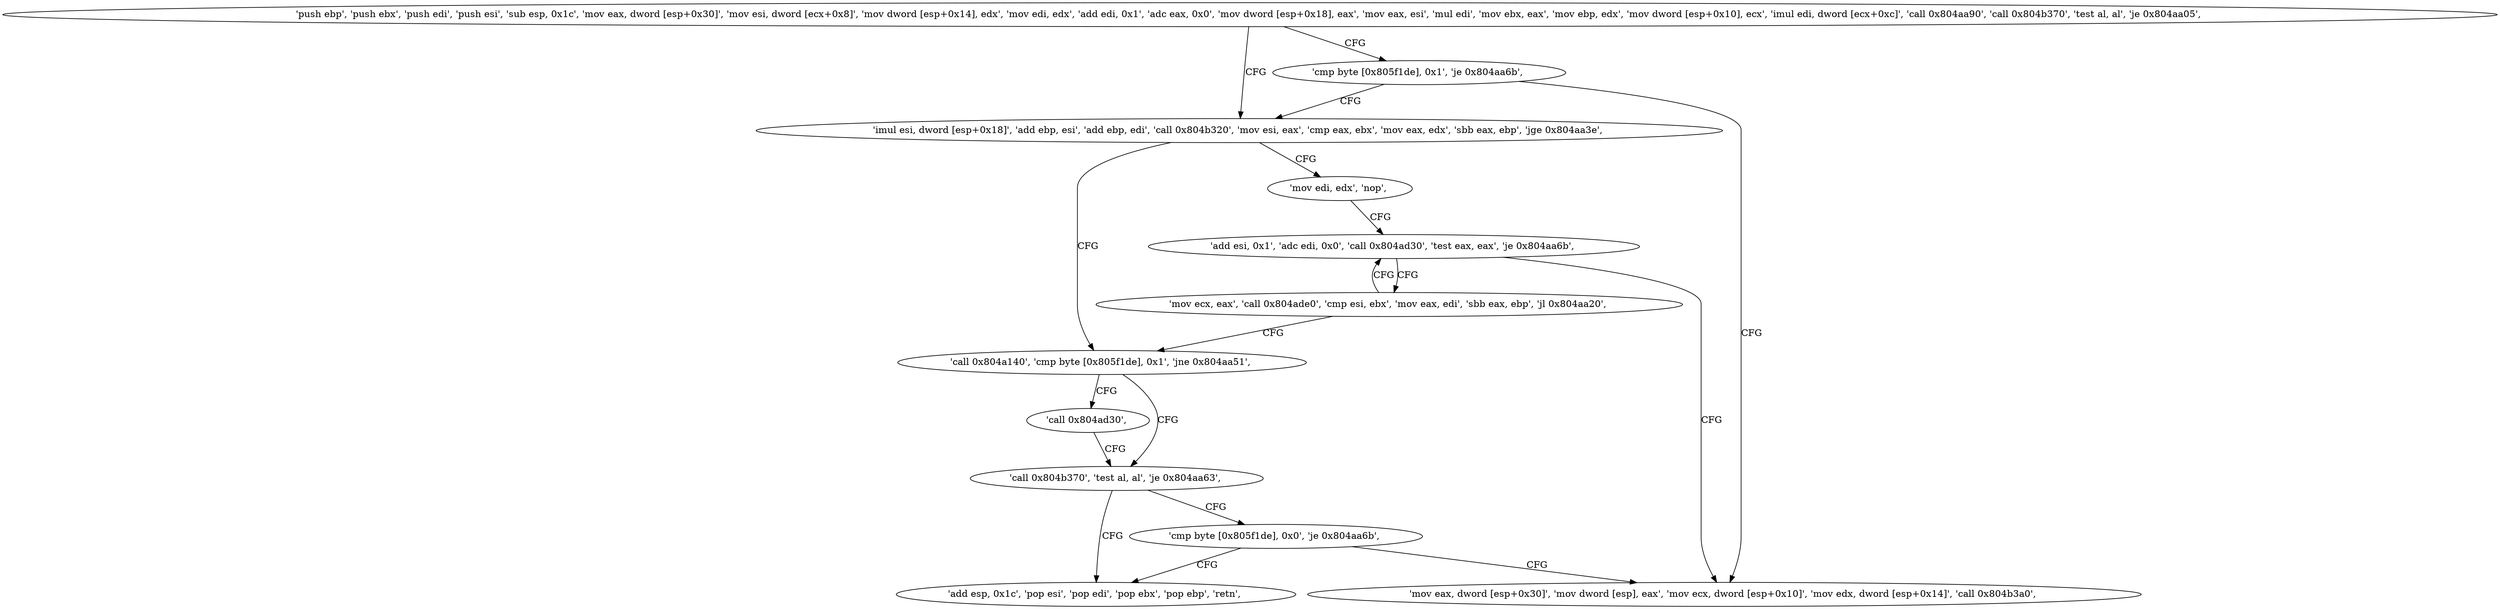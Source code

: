 digraph "func" {
"134523328" [label = "'push ebp', 'push ebx', 'push edi', 'push esi', 'sub esp, 0x1c', 'mov eax, dword [esp+0x30]', 'mov esi, dword [ecx+0x8]', 'mov dword [esp+0x14], edx', 'mov edi, edx', 'add edi, 0x1', 'adc eax, 0x0', 'mov dword [esp+0x18], eax', 'mov eax, esi', 'mul edi', 'mov ebx, eax', 'mov ebp, edx', 'mov dword [esp+0x10], ecx', 'imul edi, dword [ecx+0xc]', 'call 0x804aa90', 'call 0x804b370', 'test al, al', 'je 0x804aa05', " ]
"134523397" [label = "'imul esi, dword [esp+0x18]', 'add ebp, esi', 'add ebp, edi', 'call 0x804b320', 'mov esi, eax', 'cmp eax, ebx', 'mov eax, edx', 'sbb eax, ebp', 'jge 0x804aa3e', " ]
"134523388" [label = "'cmp byte [0x805f1de], 0x1', 'je 0x804aa6b', " ]
"134523454" [label = "'call 0x804a140', 'cmp byte [0x805f1de], 0x1', 'jne 0x804aa51', " ]
"134523421" [label = "'mov edi, edx', 'nop', " ]
"134523499" [label = "'mov eax, dword [esp+0x30]', 'mov dword [esp], eax', 'mov ecx, dword [esp+0x10]', 'mov edx, dword [esp+0x14]', 'call 0x804b3a0', " ]
"134523473" [label = "'call 0x804b370', 'test al, al', 'je 0x804aa63', " ]
"134523468" [label = "'call 0x804ad30', " ]
"134523424" [label = "'add esi, 0x1', 'adc edi, 0x0', 'call 0x804ad30', 'test eax, eax', 'je 0x804aa6b', " ]
"134523491" [label = "'add esp, 0x1c', 'pop esi', 'pop edi', 'pop ebx', 'pop ebp', 'retn', " ]
"134523482" [label = "'cmp byte [0x805f1de], 0x0', 'je 0x804aa6b', " ]
"134523439" [label = "'mov ecx, eax', 'call 0x804ade0', 'cmp esi, ebx', 'mov eax, edi', 'sbb eax, ebp', 'jl 0x804aa20', " ]
"134523328" -> "134523397" [ label = "CFG" ]
"134523328" -> "134523388" [ label = "CFG" ]
"134523397" -> "134523454" [ label = "CFG" ]
"134523397" -> "134523421" [ label = "CFG" ]
"134523388" -> "134523499" [ label = "CFG" ]
"134523388" -> "134523397" [ label = "CFG" ]
"134523454" -> "134523473" [ label = "CFG" ]
"134523454" -> "134523468" [ label = "CFG" ]
"134523421" -> "134523424" [ label = "CFG" ]
"134523473" -> "134523491" [ label = "CFG" ]
"134523473" -> "134523482" [ label = "CFG" ]
"134523468" -> "134523473" [ label = "CFG" ]
"134523424" -> "134523499" [ label = "CFG" ]
"134523424" -> "134523439" [ label = "CFG" ]
"134523482" -> "134523499" [ label = "CFG" ]
"134523482" -> "134523491" [ label = "CFG" ]
"134523439" -> "134523424" [ label = "CFG" ]
"134523439" -> "134523454" [ label = "CFG" ]
}
